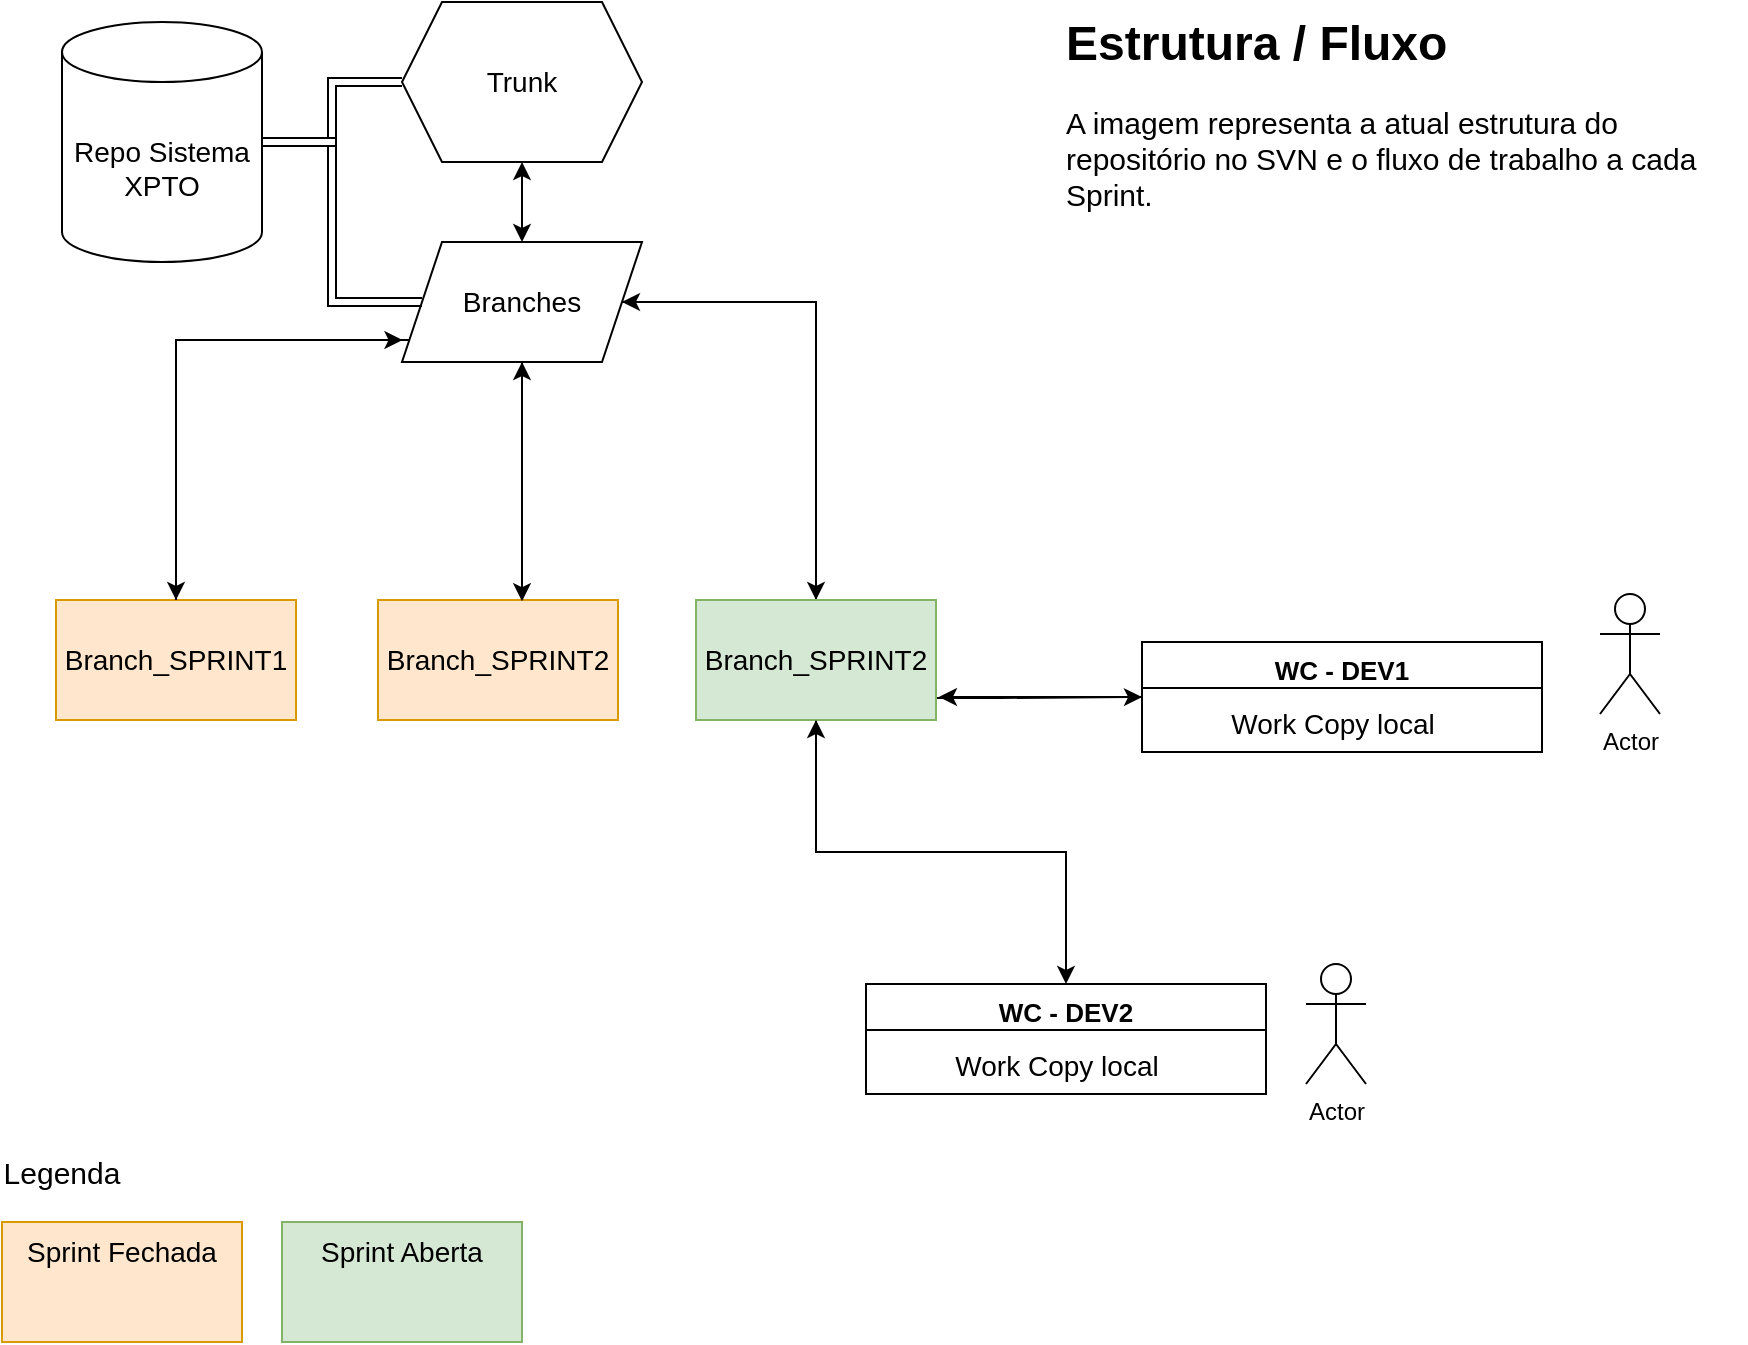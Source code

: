 <mxfile version="24.7.16">
  <diagram name="Page-1" id="c7488fd3-1785-93aa-aadb-54a6760d102a">
    <mxGraphModel dx="1678" dy="881" grid="0" gridSize="10" guides="1" tooltips="1" connect="1" arrows="1" fold="1" page="1" pageScale="1" pageWidth="1100" pageHeight="850" background="none" math="0" shadow="0">
      <root>
        <mxCell id="0" />
        <mxCell id="1" parent="0" />
        <mxCell id="FWTdbX8XUFZsyjJT9uoj-2" value="&lt;font style=&quot;font-size: 14px;&quot;&gt;Trunk&lt;/font&gt;" style="shape=hexagon;perimeter=hexagonPerimeter2;whiteSpace=wrap;html=1;fixedSize=1;" parent="1" vertex="1">
          <mxGeometry x="210" y="10" width="120" height="80" as="geometry" />
        </mxCell>
        <mxCell id="FWTdbX8XUFZsyjJT9uoj-4" value="&lt;font style=&quot;font-size: 14px;&quot;&gt;Branch_SPRINT1&lt;/font&gt;" style="rounded=0;whiteSpace=wrap;html=1;fillColor=#ffe6cc;strokeColor=#d79b00;" parent="1" vertex="1">
          <mxGeometry x="37" y="309" width="120" height="60" as="geometry" />
        </mxCell>
        <mxCell id="UB-Tlhj-ID5tQu1dT7Rm-26" style="edgeStyle=orthogonalEdgeStyle;rounded=0;orthogonalLoop=1;jettySize=auto;html=1;" edge="1" parent="1" source="FWTdbX8XUFZsyjJT9uoj-5" target="FWTdbX8XUFZsyjJT9uoj-6">
          <mxGeometry relative="1" as="geometry">
            <mxPoint x="258" y="195.471" as="targetPoint" />
            <Array as="points">
              <mxPoint x="270" y="280" />
              <mxPoint x="270" y="280" />
            </Array>
          </mxGeometry>
        </mxCell>
        <mxCell id="FWTdbX8XUFZsyjJT9uoj-5" value="&lt;font style=&quot;font-size: 14px;&quot;&gt;Branch_SPRINT2&lt;/font&gt;" style="rounded=0;whiteSpace=wrap;html=1;fillColor=#ffe6cc;strokeColor=#d79b00;" parent="1" vertex="1">
          <mxGeometry x="198" y="309" width="120" height="60" as="geometry" />
        </mxCell>
        <mxCell id="UB-Tlhj-ID5tQu1dT7Rm-28" style="edgeStyle=orthogonalEdgeStyle;rounded=0;orthogonalLoop=1;jettySize=auto;html=1;entryX=0.5;entryY=0;entryDx=0;entryDy=0;" edge="1" parent="1" source="FWTdbX8XUFZsyjJT9uoj-6" target="FWTdbX8XUFZsyjJT9uoj-7">
          <mxGeometry relative="1" as="geometry" />
        </mxCell>
        <mxCell id="UB-Tlhj-ID5tQu1dT7Rm-31" style="edgeStyle=orthogonalEdgeStyle;rounded=0;orthogonalLoop=1;jettySize=auto;html=1;" edge="1" parent="1" source="FWTdbX8XUFZsyjJT9uoj-6" target="FWTdbX8XUFZsyjJT9uoj-4">
          <mxGeometry relative="1" as="geometry">
            <Array as="points">
              <mxPoint x="97" y="179" />
            </Array>
          </mxGeometry>
        </mxCell>
        <mxCell id="FWTdbX8XUFZsyjJT9uoj-6" value="&lt;font style=&quot;font-size: 14px;&quot;&gt;Branches&lt;/font&gt;" style="shape=parallelogram;perimeter=parallelogramPerimeter;whiteSpace=wrap;html=1;fixedSize=1;" parent="1" vertex="1">
          <mxGeometry x="210" y="130" width="120" height="60" as="geometry" />
        </mxCell>
        <mxCell id="UB-Tlhj-ID5tQu1dT7Rm-27" style="edgeStyle=orthogonalEdgeStyle;rounded=0;orthogonalLoop=1;jettySize=auto;html=1;entryX=1;entryY=0.5;entryDx=0;entryDy=0;" edge="1" parent="1" source="FWTdbX8XUFZsyjJT9uoj-7" target="FWTdbX8XUFZsyjJT9uoj-6">
          <mxGeometry relative="1" as="geometry">
            <Array as="points">
              <mxPoint x="417" y="160" />
            </Array>
          </mxGeometry>
        </mxCell>
        <mxCell id="UB-Tlhj-ID5tQu1dT7Rm-32" style="edgeStyle=orthogonalEdgeStyle;rounded=0;orthogonalLoop=1;jettySize=auto;html=1;entryX=0;entryY=0.5;entryDx=0;entryDy=0;" edge="1" parent="1" source="FWTdbX8XUFZsyjJT9uoj-7" target="FWTdbX8XUFZsyjJT9uoj-15">
          <mxGeometry relative="1" as="geometry">
            <Array as="points">
              <mxPoint x="509" y="358" />
              <mxPoint x="509" y="358" />
            </Array>
          </mxGeometry>
        </mxCell>
        <mxCell id="UB-Tlhj-ID5tQu1dT7Rm-35" style="edgeStyle=orthogonalEdgeStyle;rounded=0;orthogonalLoop=1;jettySize=auto;html=1;entryX=0.5;entryY=0;entryDx=0;entryDy=0;" edge="1" parent="1" source="FWTdbX8XUFZsyjJT9uoj-7" target="FWTdbX8XUFZsyjJT9uoj-20">
          <mxGeometry relative="1" as="geometry" />
        </mxCell>
        <mxCell id="FWTdbX8XUFZsyjJT9uoj-7" value="&lt;font style=&quot;font-size: 14px;&quot;&gt;Branch_SPRINT2&lt;/font&gt;" style="rounded=0;whiteSpace=wrap;html=1;fillColor=#d5e8d4;strokeColor=#82b366;" parent="1" vertex="1">
          <mxGeometry x="357" y="309" width="120" height="60" as="geometry" />
        </mxCell>
        <mxCell id="FWTdbX8XUFZsyjJT9uoj-9" style="edgeStyle=orthogonalEdgeStyle;rounded=0;orthogonalLoop=1;jettySize=auto;html=1;entryX=0;entryY=0.5;entryDx=0;entryDy=0;exitX=1;exitY=0.5;exitDx=0;exitDy=0;exitPerimeter=0;shape=link;" parent="1" source="FWTdbX8XUFZsyjJT9uoj-8" target="FWTdbX8XUFZsyjJT9uoj-2" edge="1">
          <mxGeometry relative="1" as="geometry" />
        </mxCell>
        <mxCell id="FWTdbX8XUFZsyjJT9uoj-10" style="edgeStyle=orthogonalEdgeStyle;rounded=0;orthogonalLoop=1;jettySize=auto;html=1;shape=link;" parent="1" source="FWTdbX8XUFZsyjJT9uoj-8" target="FWTdbX8XUFZsyjJT9uoj-6" edge="1">
          <mxGeometry relative="1" as="geometry" />
        </mxCell>
        <mxCell id="FWTdbX8XUFZsyjJT9uoj-8" value="&lt;font style=&quot;font-size: 14px;&quot;&gt;Repo Sistema XPTO&lt;/font&gt;" style="shape=cylinder3;whiteSpace=wrap;html=1;boundedLbl=1;backgroundOutline=1;size=15;" parent="1" vertex="1">
          <mxGeometry x="40" y="20" width="100" height="120" as="geometry" />
        </mxCell>
        <mxCell id="FWTdbX8XUFZsyjJT9uoj-14" value="Actor" style="shape=umlActor;verticalLabelPosition=bottom;verticalAlign=top;outlineConnect=0;html=1;shadow=0;" parent="1" vertex="1">
          <mxGeometry x="809" y="306" width="30" height="60" as="geometry" />
        </mxCell>
        <mxCell id="UB-Tlhj-ID5tQu1dT7Rm-34" style="edgeStyle=orthogonalEdgeStyle;rounded=0;orthogonalLoop=1;jettySize=auto;html=1;" edge="1" parent="1" source="FWTdbX8XUFZsyjJT9uoj-15">
          <mxGeometry relative="1" as="geometry">
            <mxPoint x="478.471" y="357.5" as="targetPoint" />
          </mxGeometry>
        </mxCell>
        <mxCell id="FWTdbX8XUFZsyjJT9uoj-15" value="&lt;font style=&quot;font-size: 13px;&quot;&gt;WC - DEV1&lt;/font&gt;" style="swimlane;whiteSpace=wrap;html=1;strokeColor=default;align=center;verticalAlign=top;fontFamily=Helvetica;fontSize=12;fontColor=default;fillColor=default;" parent="1" vertex="1">
          <mxGeometry x="580" y="330" width="200" height="55" as="geometry" />
        </mxCell>
        <mxCell id="FWTdbX8XUFZsyjJT9uoj-17" value="&lt;font style=&quot;font-size: 14px;&quot;&gt;Work Copy local&lt;/font&gt;" style="text;html=1;align=center;verticalAlign=middle;resizable=0;points=[];autosize=1;strokeColor=none;fillColor=none;fontFamily=Helvetica;fontSize=12;fontColor=default;" parent="FWTdbX8XUFZsyjJT9uoj-15" vertex="1">
          <mxGeometry x="35" y="26" width="120" height="29" as="geometry" />
        </mxCell>
        <mxCell id="FWTdbX8XUFZsyjJT9uoj-18" value="Actor" style="shape=umlActor;verticalLabelPosition=bottom;verticalAlign=top;outlineConnect=0;html=1;shadow=0;" parent="1" vertex="1">
          <mxGeometry x="662" y="491" width="30" height="60" as="geometry" />
        </mxCell>
        <mxCell id="FWTdbX8XUFZsyjJT9uoj-20" value="&lt;font style=&quot;font-size: 13px;&quot;&gt;WC - DEV2&lt;/font&gt;" style="swimlane;whiteSpace=wrap;html=1;strokeColor=default;align=center;verticalAlign=top;fontFamily=Helvetica;fontSize=12;fontColor=default;fillColor=default;" parent="1" vertex="1">
          <mxGeometry x="442" y="501" width="200" height="55" as="geometry" />
        </mxCell>
        <mxCell id="FWTdbX8XUFZsyjJT9uoj-21" value="&lt;font style=&quot;font-size: 14px;&quot;&gt;Work Copy local&lt;/font&gt;" style="text;html=1;align=center;verticalAlign=middle;resizable=0;points=[];autosize=1;strokeColor=none;fillColor=none;fontFamily=Helvetica;fontSize=12;fontColor=default;" parent="FWTdbX8XUFZsyjJT9uoj-20" vertex="1">
          <mxGeometry x="35" y="26" width="120" height="29" as="geometry" />
        </mxCell>
        <mxCell id="FWTdbX8XUFZsyjJT9uoj-31" value="&lt;h1 style=&quot;margin-top: 0px;&quot;&gt;Estrutura / Fluxo&lt;/h1&gt;&lt;p&gt;&lt;font style=&quot;font-size: 15px;&quot;&gt;A imagem representa a atual estrutura do repositório no SVN e o fluxo de trabalho a cada Sprint.&lt;/font&gt;&lt;/p&gt;" style="text;html=1;whiteSpace=wrap;overflow=hidden;rounded=0;fontFamily=Helvetica;fontSize=12;fontColor=default;strokeWidth=1;" parent="1" vertex="1">
          <mxGeometry x="540" y="10" width="342" height="121" as="geometry" />
        </mxCell>
        <mxCell id="FWTdbX8XUFZsyjJT9uoj-32" value="&lt;div style=&quot;&quot;&gt;&lt;span style=&quot;font-size: 14px; background-color: initial;&quot;&gt;Sprint Fechada&lt;/span&gt;&lt;/div&gt;" style="rounded=0;whiteSpace=wrap;html=1;strokeColor=#d79b00;align=center;verticalAlign=top;fontFamily=Helvetica;fontSize=12;fillColor=#ffe6cc;" parent="1" vertex="1">
          <mxGeometry x="10" y="620" width="120" height="60" as="geometry" />
        </mxCell>
        <mxCell id="FWTdbX8XUFZsyjJT9uoj-33" value="&lt;font style=&quot;font-size: 14px;&quot;&gt;Sprint Aberta&lt;/font&gt;" style="rounded=0;whiteSpace=wrap;html=1;strokeColor=#82b366;align=center;verticalAlign=top;fontFamily=Helvetica;fontSize=12;fillColor=#d5e8d4;" parent="1" vertex="1">
          <mxGeometry x="150" y="620" width="120" height="60" as="geometry" />
        </mxCell>
        <mxCell id="FWTdbX8XUFZsyjJT9uoj-34" value="&lt;font style=&quot;font-size: 15px;&quot;&gt;Legenda&lt;/font&gt;" style="text;html=1;align=center;verticalAlign=middle;whiteSpace=wrap;rounded=0;fontFamily=Helvetica;fontSize=12;fontColor=default;" parent="1" vertex="1">
          <mxGeometry x="10" y="580" width="60" height="30" as="geometry" />
        </mxCell>
        <mxCell id="UB-Tlhj-ID5tQu1dT7Rm-15" value="" style="endArrow=classic;startArrow=classic;html=1;rounded=0;entryX=0.5;entryY=1;entryDx=0;entryDy=0;exitX=0.5;exitY=0;exitDx=0;exitDy=0;" edge="1" parent="1" source="FWTdbX8XUFZsyjJT9uoj-6" target="FWTdbX8XUFZsyjJT9uoj-2">
          <mxGeometry width="50" height="50" relative="1" as="geometry">
            <mxPoint x="261" y="131" as="sourcePoint" />
            <mxPoint x="311" y="81" as="targetPoint" />
          </mxGeometry>
        </mxCell>
        <mxCell id="UB-Tlhj-ID5tQu1dT7Rm-25" style="edgeStyle=orthogonalEdgeStyle;rounded=0;orthogonalLoop=1;jettySize=auto;html=1;entryX=0.6;entryY=0.01;entryDx=0;entryDy=0;entryPerimeter=0;" edge="1" parent="1" source="FWTdbX8XUFZsyjJT9uoj-6" target="FWTdbX8XUFZsyjJT9uoj-5">
          <mxGeometry relative="1" as="geometry" />
        </mxCell>
        <mxCell id="UB-Tlhj-ID5tQu1dT7Rm-29" style="edgeStyle=orthogonalEdgeStyle;rounded=0;orthogonalLoop=1;jettySize=auto;html=1;entryX=0.002;entryY=0.817;entryDx=0;entryDy=0;entryPerimeter=0;" edge="1" parent="1" source="FWTdbX8XUFZsyjJT9uoj-4" target="FWTdbX8XUFZsyjJT9uoj-6">
          <mxGeometry relative="1" as="geometry">
            <Array as="points">
              <mxPoint x="97" y="179" />
            </Array>
          </mxGeometry>
        </mxCell>
        <mxCell id="UB-Tlhj-ID5tQu1dT7Rm-36" style="edgeStyle=orthogonalEdgeStyle;rounded=0;orthogonalLoop=1;jettySize=auto;html=1;entryX=0.5;entryY=1;entryDx=0;entryDy=0;" edge="1" parent="1" target="FWTdbX8XUFZsyjJT9uoj-7">
          <mxGeometry relative="1" as="geometry">
            <mxPoint x="542" y="488" as="sourcePoint" />
            <Array as="points">
              <mxPoint x="542" y="435" />
              <mxPoint x="417" y="435" />
            </Array>
          </mxGeometry>
        </mxCell>
      </root>
    </mxGraphModel>
  </diagram>
</mxfile>
